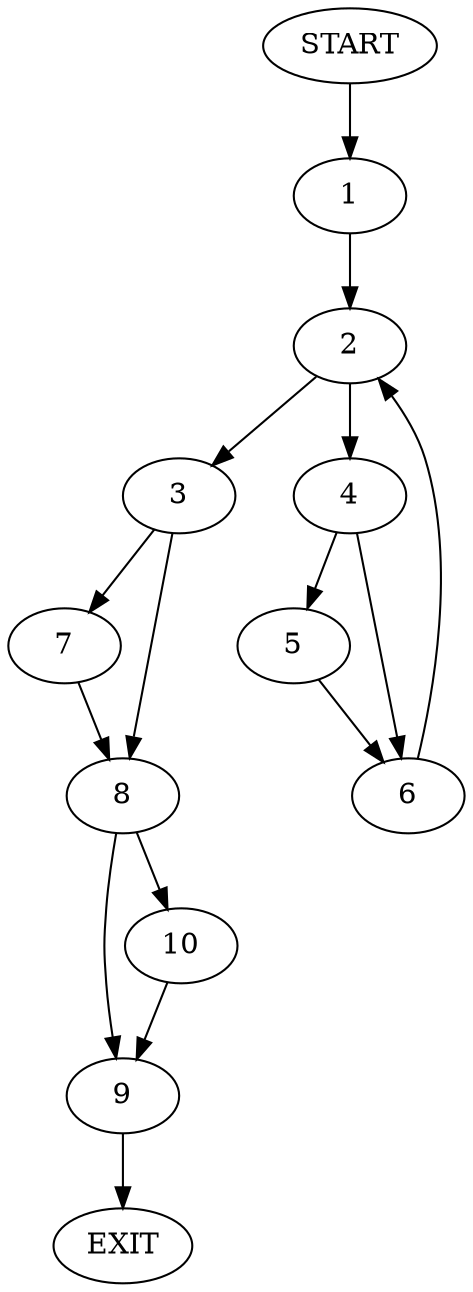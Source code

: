 digraph {
0 [label="START"]
11 [label="EXIT"]
0 -> 1
1 -> 2
2 -> 3
2 -> 4
4 -> 5
4 -> 6
3 -> 7
3 -> 8
5 -> 6
6 -> 2
8 -> 9
8 -> 10
7 -> 8
10 -> 9
9 -> 11
}
